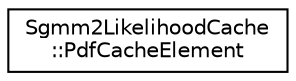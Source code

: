 digraph "Graphical Class Hierarchy"
{
  edge [fontname="Helvetica",fontsize="10",labelfontname="Helvetica",labelfontsize="10"];
  node [fontname="Helvetica",fontsize="10",shape=record];
  rankdir="LR";
  Node0 [label="Sgmm2LikelihoodCache\l::PdfCacheElement",height=0.2,width=0.4,color="black", fillcolor="white", style="filled",URL="$structkaldi_1_1Sgmm2LikelihoodCache_1_1PdfCacheElement.html"];
}
